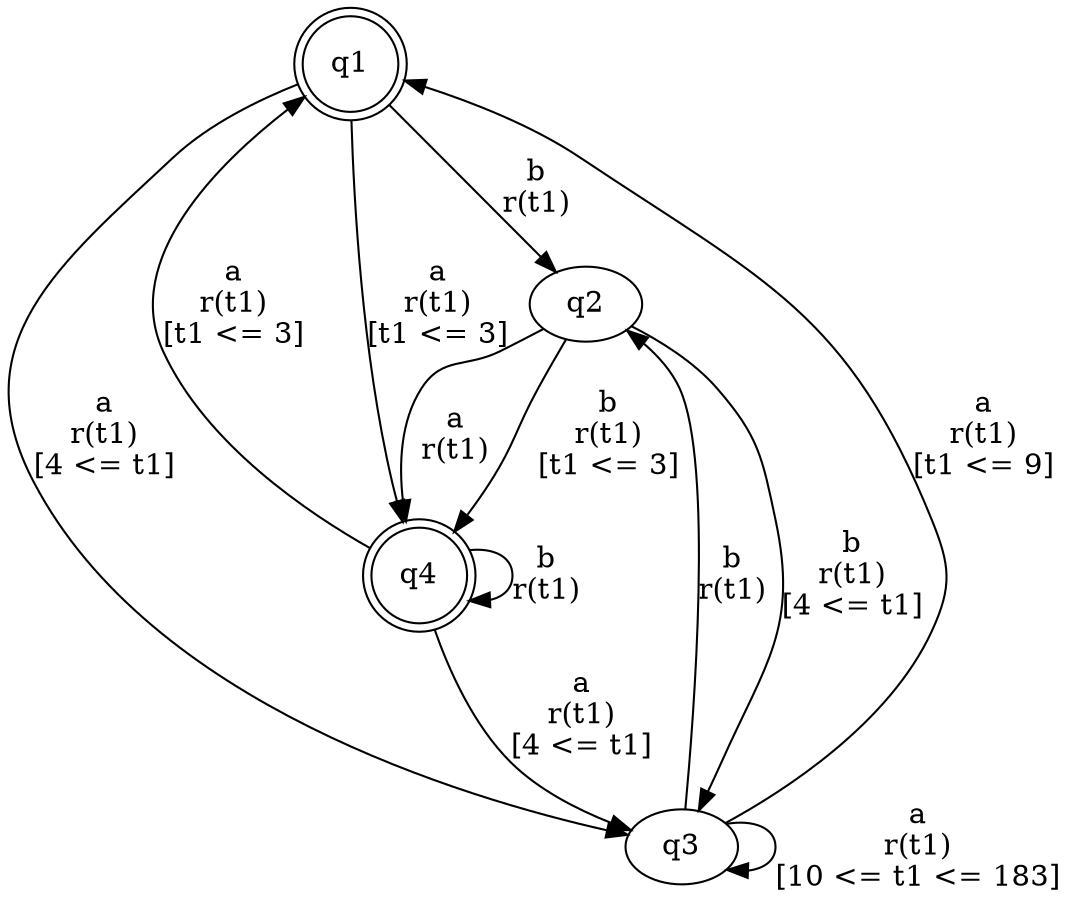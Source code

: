 digraph "tests_1/test77/solution501/solution" {
	q1[label=q1 shape=doublecircle]
	q2[label=q2]
	q4[label=q4 shape=doublecircle]
	q3[label=q3]
	q1 -> q2[label="b\nr(t1)\n"]
	q2 -> q4[label="a\nr(t1)\n"]
	q4 -> q3[label="a\nr(t1)\n[4 <= t1]"]
	q3 -> q3[label="a\nr(t1)\n[10 <= t1 <= 183]"]
	q3 -> q2[label="b\nr(t1)\n"]
	q3 -> q1[label="a\nr(t1)\n[t1 <= 9]"]
	q4 -> q4[label="b\nr(t1)\n"]
	q4 -> q1[label="a\nr(t1)\n[t1 <= 3]"]
	q2 -> q3[label="b\nr(t1)\n[4 <= t1]"]
	q2 -> q4[label="b\nr(t1)\n[t1 <= 3]"]
	q1 -> q3[label="a\nr(t1)\n[4 <= t1]"]
	q1 -> q4[label="a\nr(t1)\n[t1 <= 3]"]
}

